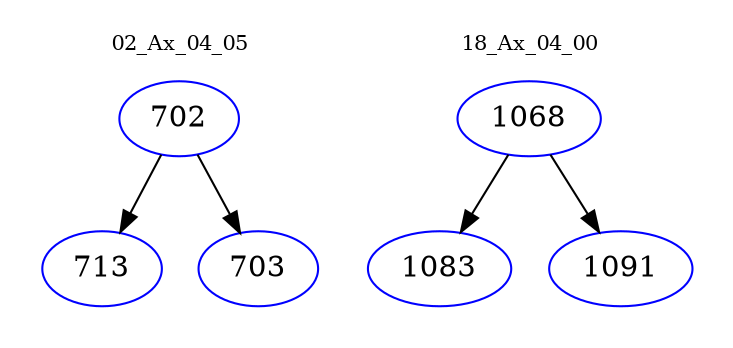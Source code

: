 digraph{
subgraph cluster_0 {
color = white
label = "02_Ax_04_05";
fontsize=10;
T0_702 [label="702", color="blue"]
T0_702 -> T0_713 [color="black"]
T0_713 [label="713", color="blue"]
T0_702 -> T0_703 [color="black"]
T0_703 [label="703", color="blue"]
}
subgraph cluster_1 {
color = white
label = "18_Ax_04_00";
fontsize=10;
T1_1068 [label="1068", color="blue"]
T1_1068 -> T1_1083 [color="black"]
T1_1083 [label="1083", color="blue"]
T1_1068 -> T1_1091 [color="black"]
T1_1091 [label="1091", color="blue"]
}
}
